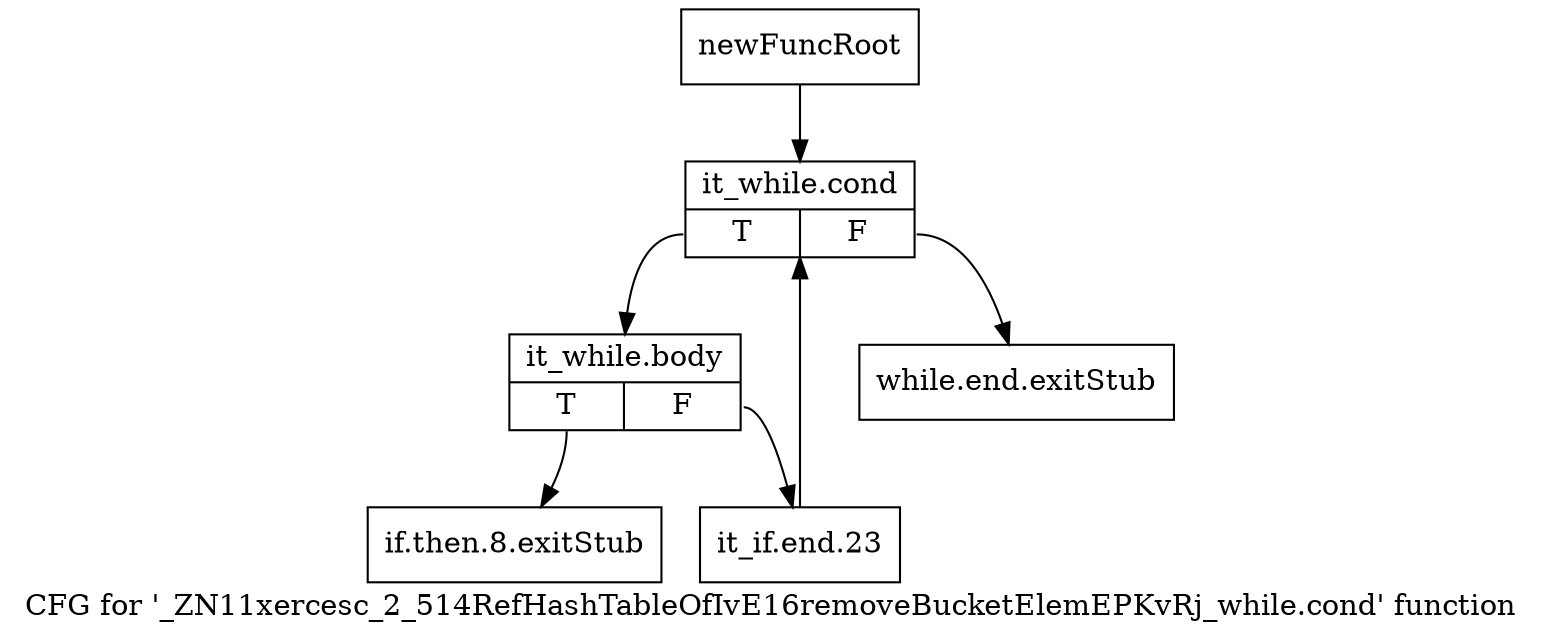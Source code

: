 digraph "CFG for '_ZN11xercesc_2_514RefHashTableOfIvE16removeBucketElemEPKvRj_while.cond' function" {
	label="CFG for '_ZN11xercesc_2_514RefHashTableOfIvE16removeBucketElemEPKvRj_while.cond' function";

	Node0x9874790 [shape=record,label="{newFuncRoot}"];
	Node0x9874790 -> Node0x9874880;
	Node0x98747e0 [shape=record,label="{while.end.exitStub}"];
	Node0x9874830 [shape=record,label="{if.then.8.exitStub}"];
	Node0x9874880 [shape=record,label="{it_while.cond|{<s0>T|<s1>F}}"];
	Node0x9874880:s0 -> Node0x98748d0;
	Node0x9874880:s1 -> Node0x98747e0;
	Node0x98748d0 [shape=record,label="{it_while.body|{<s0>T|<s1>F}}"];
	Node0x98748d0:s0 -> Node0x9874830;
	Node0x98748d0:s1 -> Node0x9874920;
	Node0x9874920 [shape=record,label="{it_if.end.23}"];
	Node0x9874920 -> Node0x9874880;
}
